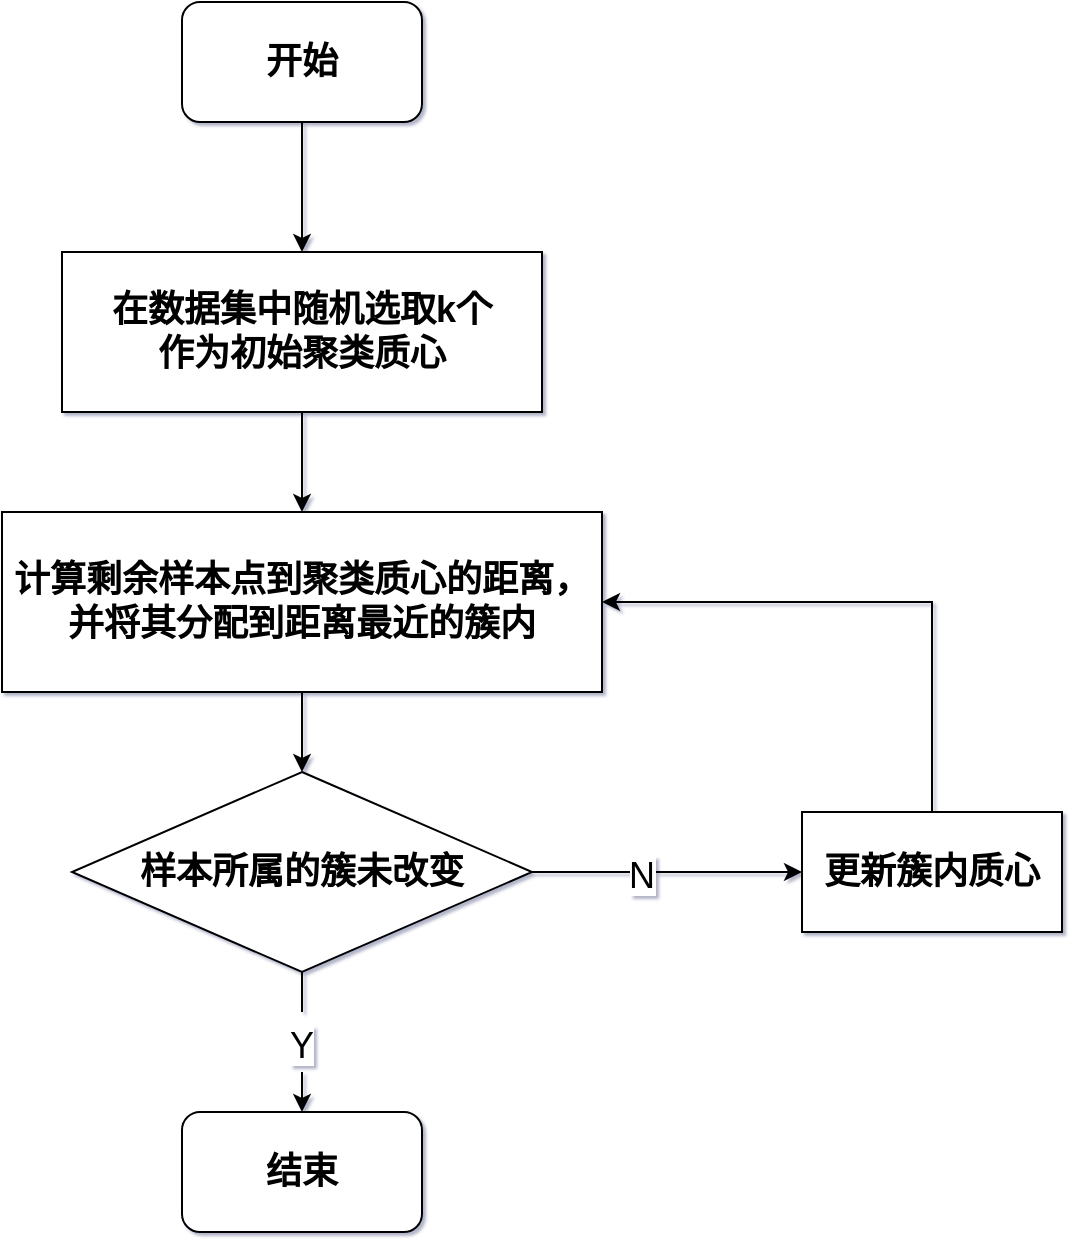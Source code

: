 <mxfile version="14.7.6" type="github">
  <diagram id="RY25XYFdCaw41QkdgXHt" name="第 1 页">
    <mxGraphModel dx="1221" dy="645" grid="0" gridSize="10" guides="1" tooltips="1" connect="1" arrows="1" fold="1" page="0" pageScale="1" pageWidth="827" pageHeight="1169" background="none" math="0" shadow="1">
      <root>
        <mxCell id="0" />
        <mxCell id="1" parent="0" />
        <mxCell id="slaa_W6nDFlpM1A8y8Z6-10" style="edgeStyle=orthogonalEdgeStyle;rounded=0;orthogonalLoop=1;jettySize=auto;html=1;exitX=0.5;exitY=1;exitDx=0;exitDy=0;entryX=0.5;entryY=0;entryDx=0;entryDy=0;" edge="1" parent="1" source="slaa_W6nDFlpM1A8y8Z6-1" target="slaa_W6nDFlpM1A8y8Z6-3">
          <mxGeometry relative="1" as="geometry" />
        </mxCell>
        <mxCell id="slaa_W6nDFlpM1A8y8Z6-1" value="&lt;font style=&quot;font-size: 18px&quot;&gt;&lt;b&gt;开始&lt;/b&gt;&lt;/font&gt;" style="rounded=1;whiteSpace=wrap;html=1;" vertex="1" parent="1">
          <mxGeometry x="280" y="55" width="120" height="60" as="geometry" />
        </mxCell>
        <mxCell id="slaa_W6nDFlpM1A8y8Z6-12" style="edgeStyle=orthogonalEdgeStyle;rounded=0;orthogonalLoop=1;jettySize=auto;html=1;exitX=0.5;exitY=1;exitDx=0;exitDy=0;entryX=0.5;entryY=0;entryDx=0;entryDy=0;" edge="1" parent="1" source="slaa_W6nDFlpM1A8y8Z6-2" target="slaa_W6nDFlpM1A8y8Z6-4">
          <mxGeometry relative="1" as="geometry" />
        </mxCell>
        <mxCell id="slaa_W6nDFlpM1A8y8Z6-2" value="&lt;font style=&quot;font-size: 18px&quot;&gt;&lt;b&gt;计算剩余样本点到聚类质心的距离，&lt;br&gt;并将其分配到距离最近的簇内&lt;/b&gt;&lt;/font&gt;" style="rounded=0;whiteSpace=wrap;html=1;align=center;" vertex="1" parent="1">
          <mxGeometry x="190" y="310" width="300" height="90" as="geometry" />
        </mxCell>
        <mxCell id="slaa_W6nDFlpM1A8y8Z6-11" style="edgeStyle=orthogonalEdgeStyle;rounded=0;orthogonalLoop=1;jettySize=auto;html=1;exitX=0.5;exitY=1;exitDx=0;exitDy=0;entryX=0.5;entryY=0;entryDx=0;entryDy=0;" edge="1" parent="1" source="slaa_W6nDFlpM1A8y8Z6-3" target="slaa_W6nDFlpM1A8y8Z6-2">
          <mxGeometry relative="1" as="geometry" />
        </mxCell>
        <mxCell id="slaa_W6nDFlpM1A8y8Z6-3" value="&lt;font style=&quot;font-size: 18px&quot;&gt;&lt;b&gt;在数据集中随机选取k个&lt;br&gt;作为初始聚类质心&lt;/b&gt;&lt;/font&gt;" style="rounded=0;whiteSpace=wrap;html=1;" vertex="1" parent="1">
          <mxGeometry x="220" y="180" width="240" height="80" as="geometry" />
        </mxCell>
        <mxCell id="slaa_W6nDFlpM1A8y8Z6-13" style="edgeStyle=orthogonalEdgeStyle;rounded=0;orthogonalLoop=1;jettySize=auto;html=1;exitX=0.5;exitY=1;exitDx=0;exitDy=0;entryX=0.5;entryY=0;entryDx=0;entryDy=0;startArrow=none;" edge="1" parent="1" source="slaa_W6nDFlpM1A8y8Z6-17" target="slaa_W6nDFlpM1A8y8Z6-9">
          <mxGeometry relative="1" as="geometry" />
        </mxCell>
        <mxCell id="slaa_W6nDFlpM1A8y8Z6-14" style="edgeStyle=orthogonalEdgeStyle;rounded=0;orthogonalLoop=1;jettySize=auto;html=1;exitX=1;exitY=0.5;exitDx=0;exitDy=0;entryX=0;entryY=0.5;entryDx=0;entryDy=0;" edge="1" parent="1" source="slaa_W6nDFlpM1A8y8Z6-4" target="slaa_W6nDFlpM1A8y8Z6-7">
          <mxGeometry relative="1" as="geometry" />
        </mxCell>
        <mxCell id="slaa_W6nDFlpM1A8y8Z6-4" value="&lt;font style=&quot;font-size: 18px&quot;&gt;&lt;b&gt;样本所属的簇未改变&lt;/b&gt;&lt;/font&gt;" style="rhombus;whiteSpace=wrap;html=1;" vertex="1" parent="1">
          <mxGeometry x="225" y="440" width="230" height="100" as="geometry" />
        </mxCell>
        <mxCell id="slaa_W6nDFlpM1A8y8Z6-15" style="edgeStyle=orthogonalEdgeStyle;rounded=0;orthogonalLoop=1;jettySize=auto;html=1;exitX=0.5;exitY=0;exitDx=0;exitDy=0;entryX=1;entryY=0.5;entryDx=0;entryDy=0;" edge="1" parent="1" source="slaa_W6nDFlpM1A8y8Z6-7" target="slaa_W6nDFlpM1A8y8Z6-2">
          <mxGeometry relative="1" as="geometry" />
        </mxCell>
        <mxCell id="slaa_W6nDFlpM1A8y8Z6-7" value="&lt;font style=&quot;font-size: 18px&quot;&gt;&lt;b&gt;更新簇内质心&lt;/b&gt;&lt;/font&gt;" style="rounded=0;whiteSpace=wrap;html=1;" vertex="1" parent="1">
          <mxGeometry x="590" y="460" width="130" height="60" as="geometry" />
        </mxCell>
        <mxCell id="slaa_W6nDFlpM1A8y8Z6-9" value="&lt;font style=&quot;font-size: 18px&quot;&gt;&lt;b&gt;结束&lt;/b&gt;&lt;/font&gt;" style="rounded=1;whiteSpace=wrap;html=1;" vertex="1" parent="1">
          <mxGeometry x="280" y="610" width="120" height="60" as="geometry" />
        </mxCell>
        <mxCell id="slaa_W6nDFlpM1A8y8Z6-16" value="&lt;span style=&quot;color: rgb(0 , 0 , 0) ; font-family: &amp;#34;helvetica&amp;#34; ; font-size: 18px ; font-style: normal ; font-weight: 400 ; letter-spacing: normal ; text-indent: 0px ; text-transform: none ; word-spacing: 0px ; background-color: rgb(255 , 255 , 255) ; display: inline ; float: none&quot;&gt;N&lt;/span&gt;" style="text;whiteSpace=wrap;html=1;align=center;" vertex="1" parent="1">
          <mxGeometry x="480" y="475" width="60" height="30" as="geometry" />
        </mxCell>
        <mxCell id="slaa_W6nDFlpM1A8y8Z6-17" value="&lt;span style=&quot;color: rgb(0 , 0 , 0) ; font-family: &amp;#34;helvetica&amp;#34; ; font-size: 18px ; font-style: normal ; font-weight: 400 ; letter-spacing: normal ; text-indent: 0px ; text-transform: none ; word-spacing: 0px ; background-color: rgb(255 , 255 , 255) ; display: inline ; float: none&quot;&gt;Y&lt;/span&gt;" style="text;whiteSpace=wrap;html=1;align=center;" vertex="1" parent="1">
          <mxGeometry x="310" y="560" width="60" height="30" as="geometry" />
        </mxCell>
        <mxCell id="slaa_W6nDFlpM1A8y8Z6-18" value="" style="edgeStyle=orthogonalEdgeStyle;rounded=0;orthogonalLoop=1;jettySize=auto;html=1;exitX=0.5;exitY=1;exitDx=0;exitDy=0;entryX=0.5;entryY=0;entryDx=0;entryDy=0;endArrow=none;" edge="1" parent="1" source="slaa_W6nDFlpM1A8y8Z6-4" target="slaa_W6nDFlpM1A8y8Z6-17">
          <mxGeometry relative="1" as="geometry">
            <mxPoint x="340" y="540" as="sourcePoint" />
            <mxPoint x="340" y="610" as="targetPoint" />
          </mxGeometry>
        </mxCell>
      </root>
    </mxGraphModel>
  </diagram>
</mxfile>
